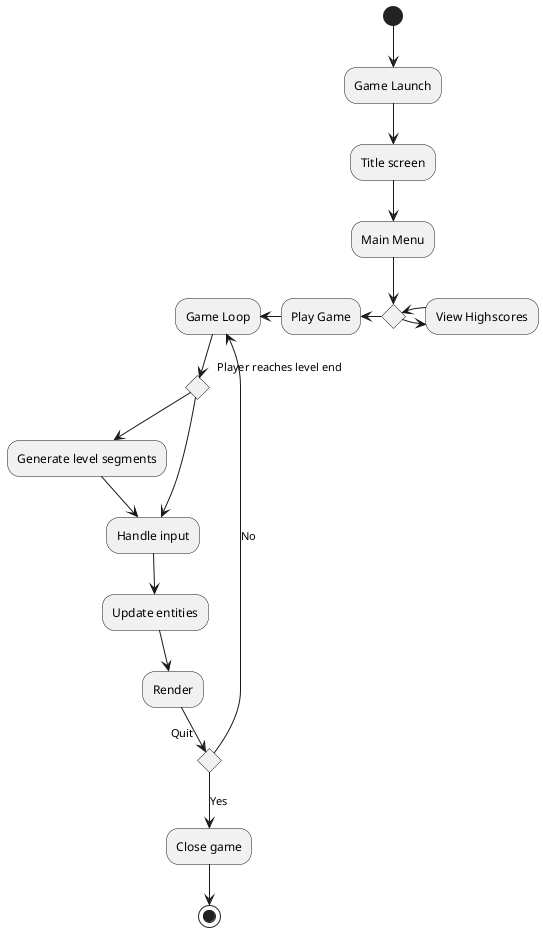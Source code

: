 @startuml

(*) --> "Game Launch" 

--> "Title screen"
--> "Main Menu" 

if "" as main then
    -left-> "Play Game" as play
else
    -right-> "View Highscores" as highscores
endif

highscores -right-> main

play -left-> "Game Loop" as game_loop

if "Player reaches level end"
    --> "Generate level segments"
    --> "Handle input" as input
else
    --> "Handle input" as input

-down-> "Update entities"
-down-> "Render"
if "Quit" then
    --> [Yes]"Close game"
    --> (*)
else 
    --> [No]game_loop

@enduml
